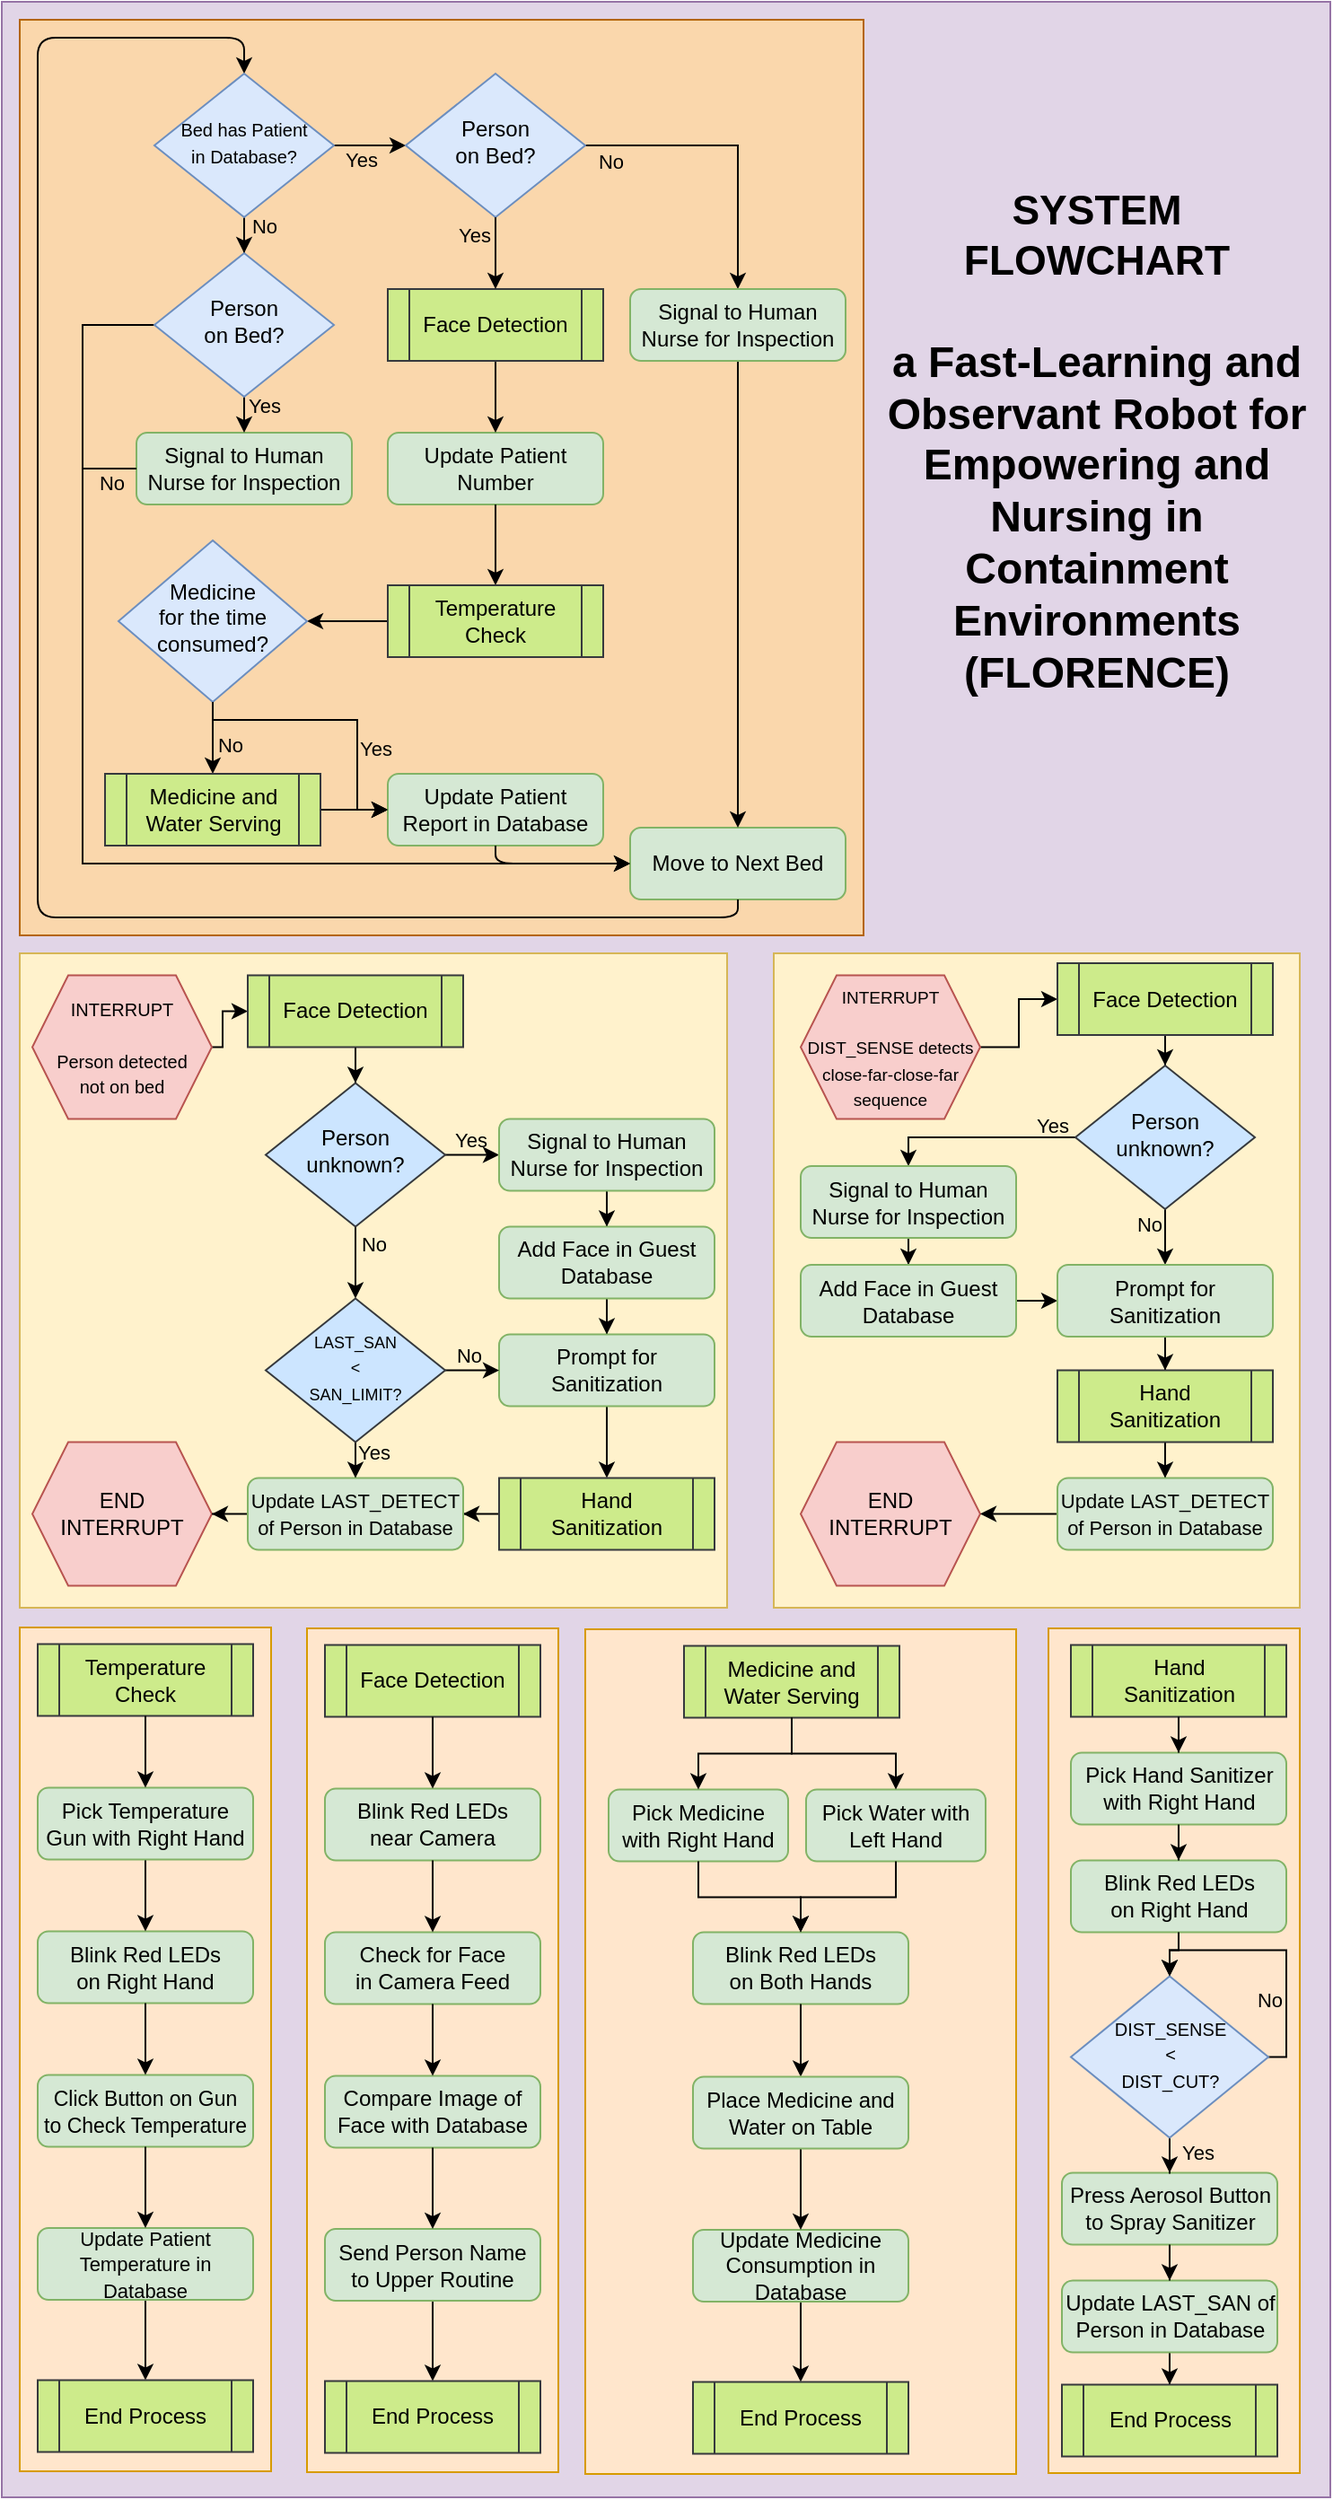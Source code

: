 <mxfile version="14.6.13" type="device"><diagram id="C5RBs43oDa-KdzZeNtuy" name="Page-1"><mxGraphModel dx="286" dy="3606" grid="1" gridSize="10" guides="1" tooltips="1" connect="1" arrows="1" fold="1" page="1" pageScale="1" pageWidth="800" pageHeight="1400" math="0" shadow="0"><root><mxCell id="WIyWlLk6GJQsqaUBKTNV-0"/><mxCell id="WIyWlLk6GJQsqaUBKTNV-1" parent="WIyWlLk6GJQsqaUBKTNV-0"/><mxCell id="MBbUP7-1jZj2tKYAUn3s-49" value="" style="rounded=0;whiteSpace=wrap;html=1;fillColor=#e1d5e7;strokeColor=#9673a6;" parent="WIyWlLk6GJQsqaUBKTNV-1" vertex="1"><mxGeometry x="830" y="-2795" width="740" height="1390" as="geometry"/></mxCell><mxCell id="3m2dFP0j81tQYqiRLFwV-2" value="&lt;b style=&quot;font-size: 24px&quot;&gt;&lt;font style=&quot;font-size: 24px&quot;&gt;&lt;span&gt;a Fast-Learning and&lt;br&gt;Observant Robot&amp;nbsp;&lt;/span&gt;&lt;span&gt;for&lt;br&gt;Empowering and&lt;br&gt;Nursing&amp;nbsp;&lt;/span&gt;&lt;span&gt;in&lt;br&gt;Containment&lt;br&gt;Environments&lt;br&gt;(FLORENCE)&lt;/span&gt;&lt;br&gt;&lt;/font&gt;&lt;/b&gt;" style="text;html=1;strokeColor=none;fillColor=none;align=center;verticalAlign=middle;whiteSpace=wrap;rounded=0;" parent="WIyWlLk6GJQsqaUBKTNV-1" vertex="1"><mxGeometry x="1320" y="-2611" width="240" height="206" as="geometry"/></mxCell><mxCell id="3m2dFP0j81tQYqiRLFwV-4" value="&lt;b style=&quot;font-size: 23px&quot;&gt;&lt;font style=&quot;font-size: 23px&quot;&gt;SYSTEM&lt;br&gt;FLOWCHART&lt;br&gt;&lt;/font&gt;&lt;/b&gt;" style="text;html=1;strokeColor=none;fillColor=none;align=center;verticalAlign=middle;whiteSpace=wrap;rounded=0;" parent="WIyWlLk6GJQsqaUBKTNV-1" vertex="1"><mxGeometry x="1355" y="-2695" width="170" height="60" as="geometry"/></mxCell><mxCell id="hVZZLAuPPbhY4oKGpmSd-0" value="" style="rounded=0;whiteSpace=wrap;html=1;fillColor=#fff2cc;strokeColor=#d6b656;" parent="WIyWlLk6GJQsqaUBKTNV-1" vertex="1"><mxGeometry x="1260" y="-2265" width="293" height="364.5" as="geometry"/></mxCell><mxCell id="hVZZLAuPPbhY4oKGpmSd-1" value="END&lt;br&gt;INTERRUPT" style="shape=hexagon;perimeter=hexagonPerimeter2;whiteSpace=wrap;html=1;fixedSize=1;fillColor=#f8cecc;strokeColor=#b85450;" parent="WIyWlLk6GJQsqaUBKTNV-1" vertex="1"><mxGeometry x="1275" y="-1992.75" width="100" height="80" as="geometry"/></mxCell><mxCell id="hVZZLAuPPbhY4oKGpmSd-2" value="" style="rounded=0;whiteSpace=wrap;html=1;fillColor=#fff2cc;strokeColor=#d6b656;" parent="WIyWlLk6GJQsqaUBKTNV-1" vertex="1"><mxGeometry x="840" y="-2265" width="394" height="364.5" as="geometry"/></mxCell><mxCell id="hVZZLAuPPbhY4oKGpmSd-3" value="" style="edgeStyle=orthogonalEdgeStyle;rounded=0;orthogonalLoop=1;jettySize=auto;html=1;" parent="WIyWlLk6GJQsqaUBKTNV-1" source="hVZZLAuPPbhY4oKGpmSd-4" target="hVZZLAuPPbhY4oKGpmSd-6" edge="1"><mxGeometry relative="1" as="geometry"><Array as="points"><mxPoint x="953" y="-2212.75"/><mxPoint x="953" y="-2232.75"/></Array></mxGeometry></mxCell><mxCell id="hVZZLAuPPbhY4oKGpmSd-4" value="&lt;font style=&quot;font-size: 10px&quot;&gt;INTERRUPT&lt;br&gt;&lt;br&gt;Person detected&lt;br&gt;not on bed&lt;/font&gt;" style="shape=hexagon;perimeter=hexagonPerimeter2;whiteSpace=wrap;html=1;fixedSize=1;fillColor=#f8cecc;strokeColor=#b85450;" parent="WIyWlLk6GJQsqaUBKTNV-1" vertex="1"><mxGeometry x="847" y="-2252.75" width="100" height="80" as="geometry"/></mxCell><mxCell id="hVZZLAuPPbhY4oKGpmSd-5" value="" style="edgeStyle=orthogonalEdgeStyle;rounded=0;orthogonalLoop=1;jettySize=auto;html=1;" parent="WIyWlLk6GJQsqaUBKTNV-1" source="hVZZLAuPPbhY4oKGpmSd-6" target="hVZZLAuPPbhY4oKGpmSd-11" edge="1"><mxGeometry relative="1" as="geometry"/></mxCell><mxCell id="hVZZLAuPPbhY4oKGpmSd-6" value="Face Detection" style="shape=process;whiteSpace=wrap;html=1;backgroundOutline=1;fillColor=#cdeb8b;strokeColor=#36393d;" parent="WIyWlLk6GJQsqaUBKTNV-1" vertex="1"><mxGeometry x="967" y="-2252.75" width="120" height="40" as="geometry"/></mxCell><mxCell id="hVZZLAuPPbhY4oKGpmSd-7" value="" style="edgeStyle=orthogonalEdgeStyle;rounded=0;orthogonalLoop=1;jettySize=auto;html=1;" parent="WIyWlLk6GJQsqaUBKTNV-1" source="hVZZLAuPPbhY4oKGpmSd-11" target="hVZZLAuPPbhY4oKGpmSd-13" edge="1"><mxGeometry relative="1" as="geometry"/></mxCell><mxCell id="hVZZLAuPPbhY4oKGpmSd-8" value="Yes" style="edgeLabel;html=1;align=center;verticalAlign=middle;resizable=0;points=[];labelBackgroundColor=none;" parent="hVZZLAuPPbhY4oKGpmSd-7" vertex="1" connectable="0"><mxGeometry x="-0.328" y="1" relative="1" as="geometry"><mxPoint x="-3.67" y="-8" as="offset"/></mxGeometry></mxCell><mxCell id="hVZZLAuPPbhY4oKGpmSd-9" value="" style="edgeStyle=orthogonalEdgeStyle;rounded=0;orthogonalLoop=1;jettySize=auto;html=1;exitX=0.5;exitY=1;exitDx=0;exitDy=0;" parent="WIyWlLk6GJQsqaUBKTNV-1" source="hVZZLAuPPbhY4oKGpmSd-11" target="hVZZLAuPPbhY4oKGpmSd-25" edge="1"><mxGeometry relative="1" as="geometry"><mxPoint x="1027" y="-2122.75" as="sourcePoint"/></mxGeometry></mxCell><mxCell id="hVZZLAuPPbhY4oKGpmSd-10" value="No" style="edgeLabel;html=1;align=center;verticalAlign=middle;resizable=0;points=[];labelBackgroundColor=none;" parent="hVZZLAuPPbhY4oKGpmSd-9" vertex="1" connectable="0"><mxGeometry x="0.737" relative="1" as="geometry"><mxPoint x="10" y="-24.68" as="offset"/></mxGeometry></mxCell><mxCell id="hVZZLAuPPbhY4oKGpmSd-11" value="Person&lt;br&gt;unknown?" style="rhombus;whiteSpace=wrap;html=1;shadow=0;fontFamily=Helvetica;fontSize=12;align=center;strokeWidth=1;spacing=6;spacingTop=-4;fillColor=#cce5ff;strokeColor=#36393d;" parent="WIyWlLk6GJQsqaUBKTNV-1" vertex="1"><mxGeometry x="977" y="-2192.75" width="100" height="80" as="geometry"/></mxCell><mxCell id="hVZZLAuPPbhY4oKGpmSd-12" value="" style="edgeStyle=orthogonalEdgeStyle;rounded=0;orthogonalLoop=1;jettySize=auto;html=1;" parent="WIyWlLk6GJQsqaUBKTNV-1" source="hVZZLAuPPbhY4oKGpmSd-13" target="hVZZLAuPPbhY4oKGpmSd-15" edge="1"><mxGeometry relative="1" as="geometry"/></mxCell><mxCell id="hVZZLAuPPbhY4oKGpmSd-13" value="Signal to Human Nurse for Inspection" style="rounded=1;whiteSpace=wrap;html=1;fontSize=12;glass=0;strokeWidth=1;shadow=0;fillColor=#d5e8d4;strokeColor=#82b366;" parent="WIyWlLk6GJQsqaUBKTNV-1" vertex="1"><mxGeometry x="1107" y="-2172.75" width="120" height="40" as="geometry"/></mxCell><mxCell id="hVZZLAuPPbhY4oKGpmSd-14" style="edgeStyle=orthogonalEdgeStyle;rounded=0;orthogonalLoop=1;jettySize=auto;html=1;entryX=0.5;entryY=0;entryDx=0;entryDy=0;" parent="WIyWlLk6GJQsqaUBKTNV-1" source="hVZZLAuPPbhY4oKGpmSd-15" target="hVZZLAuPPbhY4oKGpmSd-17" edge="1"><mxGeometry relative="1" as="geometry"/></mxCell><mxCell id="hVZZLAuPPbhY4oKGpmSd-15" value="Add Face in Guest Database" style="rounded=1;whiteSpace=wrap;html=1;fontSize=12;glass=0;strokeWidth=1;shadow=0;fillColor=#d5e8d4;strokeColor=#82b366;" parent="WIyWlLk6GJQsqaUBKTNV-1" vertex="1"><mxGeometry x="1107" y="-2112.75" width="120" height="40" as="geometry"/></mxCell><mxCell id="hVZZLAuPPbhY4oKGpmSd-16" value="" style="edgeStyle=orthogonalEdgeStyle;rounded=0;orthogonalLoop=1;jettySize=auto;html=1;entryX=0.5;entryY=0;entryDx=0;entryDy=0;" parent="WIyWlLk6GJQsqaUBKTNV-1" source="hVZZLAuPPbhY4oKGpmSd-17" target="hVZZLAuPPbhY4oKGpmSd-19" edge="1"><mxGeometry relative="1" as="geometry"><mxPoint x="1177.0" y="-1982.75" as="targetPoint"/></mxGeometry></mxCell><mxCell id="hVZZLAuPPbhY4oKGpmSd-17" value="Prompt for Sanitization" style="rounded=1;whiteSpace=wrap;html=1;fontSize=12;glass=0;strokeWidth=1;shadow=0;fillColor=#d5e8d4;strokeColor=#82b366;" parent="WIyWlLk6GJQsqaUBKTNV-1" vertex="1"><mxGeometry x="1107" y="-2052.75" width="120" height="40" as="geometry"/></mxCell><mxCell id="hVZZLAuPPbhY4oKGpmSd-18" style="edgeStyle=orthogonalEdgeStyle;rounded=0;orthogonalLoop=1;jettySize=auto;html=1;entryX=1;entryY=0.5;entryDx=0;entryDy=0;" parent="WIyWlLk6GJQsqaUBKTNV-1" source="hVZZLAuPPbhY4oKGpmSd-19" target="hVZZLAuPPbhY4oKGpmSd-27" edge="1"><mxGeometry relative="1" as="geometry"/></mxCell><mxCell id="hVZZLAuPPbhY4oKGpmSd-19" value="Hand Sanitization" style="shape=process;whiteSpace=wrap;html=1;backgroundOutline=1;fillColor=#cdeb8b;strokeColor=#36393d;" parent="WIyWlLk6GJQsqaUBKTNV-1" vertex="1"><mxGeometry x="1107" y="-1972.75" width="120" height="40" as="geometry"/></mxCell><mxCell id="hVZZLAuPPbhY4oKGpmSd-20" value="END&lt;br&gt;INTERRUPT" style="shape=hexagon;perimeter=hexagonPerimeter2;whiteSpace=wrap;html=1;fixedSize=1;fillColor=#f8cecc;strokeColor=#b85450;" parent="WIyWlLk6GJQsqaUBKTNV-1" vertex="1"><mxGeometry x="847" y="-1992.75" width="100" height="80" as="geometry"/></mxCell><mxCell id="hVZZLAuPPbhY4oKGpmSd-21" value="" style="edgeStyle=orthogonalEdgeStyle;rounded=0;orthogonalLoop=1;jettySize=auto;html=1;" parent="WIyWlLk6GJQsqaUBKTNV-1" source="hVZZLAuPPbhY4oKGpmSd-25" target="hVZZLAuPPbhY4oKGpmSd-17" edge="1"><mxGeometry relative="1" as="geometry"/></mxCell><mxCell id="hVZZLAuPPbhY4oKGpmSd-22" value="No" style="edgeLabel;html=1;align=center;verticalAlign=middle;resizable=0;points=[];labelBackgroundColor=none;" parent="hVZZLAuPPbhY4oKGpmSd-21" vertex="1" connectable="0"><mxGeometry x="-0.213" y="1" relative="1" as="geometry"><mxPoint x="-7" y="-8" as="offset"/></mxGeometry></mxCell><mxCell id="hVZZLAuPPbhY4oKGpmSd-23" value="" style="edgeStyle=orthogonalEdgeStyle;rounded=0;orthogonalLoop=1;jettySize=auto;html=1;entryX=0.5;entryY=0;entryDx=0;entryDy=0;" parent="WIyWlLk6GJQsqaUBKTNV-1" source="hVZZLAuPPbhY4oKGpmSd-25" target="hVZZLAuPPbhY4oKGpmSd-27" edge="1"><mxGeometry relative="1" as="geometry"><mxPoint x="1087" y="-1932.75" as="targetPoint"/><Array as="points"/></mxGeometry></mxCell><mxCell id="hVZZLAuPPbhY4oKGpmSd-24" value="Yes" style="edgeLabel;html=1;align=center;verticalAlign=middle;resizable=0;points=[];labelBackgroundColor=none;" parent="hVZZLAuPPbhY4oKGpmSd-23" vertex="1" connectable="0"><mxGeometry x="-0.792" relative="1" as="geometry"><mxPoint x="10" y="-0.75" as="offset"/></mxGeometry></mxCell><mxCell id="hVZZLAuPPbhY4oKGpmSd-25" value="&lt;font style=&quot;font-size: 9px&quot;&gt;LAST_SAN&lt;br&gt;&amp;lt;&lt;br&gt;SAN_LIMIT?&lt;/font&gt;" style="rhombus;whiteSpace=wrap;html=1;shadow=0;fontFamily=Helvetica;fontSize=12;align=center;strokeWidth=1;spacing=6;spacingTop=-4;fillColor=#cce5ff;strokeColor=#36393d;" parent="WIyWlLk6GJQsqaUBKTNV-1" vertex="1"><mxGeometry x="977" y="-2072.75" width="100" height="80" as="geometry"/></mxCell><mxCell id="hVZZLAuPPbhY4oKGpmSd-26" value="" style="edgeStyle=orthogonalEdgeStyle;rounded=0;orthogonalLoop=1;jettySize=auto;html=1;exitX=0;exitY=0.5;exitDx=0;exitDy=0;" parent="WIyWlLk6GJQsqaUBKTNV-1" source="hVZZLAuPPbhY4oKGpmSd-27" target="hVZZLAuPPbhY4oKGpmSd-20" edge="1"><mxGeometry relative="1" as="geometry"/></mxCell><mxCell id="hVZZLAuPPbhY4oKGpmSd-27" value="&lt;font style=&quot;font-size: 11px&quot;&gt;Update LAST_DETECT of Person in Database&lt;/font&gt;" style="rounded=1;whiteSpace=wrap;html=1;fontSize=12;glass=0;strokeWidth=1;shadow=0;fillColor=#d5e8d4;strokeColor=#82b366;" parent="WIyWlLk6GJQsqaUBKTNV-1" vertex="1"><mxGeometry x="967" y="-1972.75" width="120" height="40" as="geometry"/></mxCell><mxCell id="hVZZLAuPPbhY4oKGpmSd-28" value="" style="edgeStyle=orthogonalEdgeStyle;rounded=0;orthogonalLoop=1;jettySize=auto;html=1;exitX=1;exitY=0.5;exitDx=0;exitDy=0;" parent="WIyWlLk6GJQsqaUBKTNV-1" source="hVZZLAuPPbhY4oKGpmSd-45" target="hVZZLAuPPbhY4oKGpmSd-30" edge="1"><mxGeometry relative="1" as="geometry"><mxPoint x="1375" y="-2239.5" as="sourcePoint"/></mxGeometry></mxCell><mxCell id="hVZZLAuPPbhY4oKGpmSd-29" value="" style="edgeStyle=orthogonalEdgeStyle;rounded=0;orthogonalLoop=1;jettySize=auto;html=1;" parent="WIyWlLk6GJQsqaUBKTNV-1" source="hVZZLAuPPbhY4oKGpmSd-30" target="hVZZLAuPPbhY4oKGpmSd-35" edge="1"><mxGeometry relative="1" as="geometry"/></mxCell><mxCell id="hVZZLAuPPbhY4oKGpmSd-30" value="Face Detection" style="shape=process;whiteSpace=wrap;html=1;backgroundOutline=1;fillColor=#cdeb8b;strokeColor=#36393d;" parent="WIyWlLk6GJQsqaUBKTNV-1" vertex="1"><mxGeometry x="1418" y="-2259.5" width="120" height="40" as="geometry"/></mxCell><mxCell id="hVZZLAuPPbhY4oKGpmSd-31" value="" style="edgeStyle=orthogonalEdgeStyle;rounded=0;orthogonalLoop=1;jettySize=auto;html=1;entryX=0.5;entryY=0;entryDx=0;entryDy=0;exitX=0;exitY=0.5;exitDx=0;exitDy=0;" parent="WIyWlLk6GJQsqaUBKTNV-1" source="hVZZLAuPPbhY4oKGpmSd-35" target="hVZZLAuPPbhY4oKGpmSd-37" edge="1"><mxGeometry relative="1" as="geometry"><mxPoint x="1428" y="-2162.5" as="sourcePoint"/><mxPoint x="1335" y="-2142.5" as="targetPoint"/><Array as="points"><mxPoint x="1335" y="-2162.5"/></Array></mxGeometry></mxCell><mxCell id="hVZZLAuPPbhY4oKGpmSd-32" value="Yes" style="edgeLabel;html=1;align=center;verticalAlign=middle;resizable=0;points=[];labelBackgroundColor=none;" parent="hVZZLAuPPbhY4oKGpmSd-31" vertex="1" connectable="0"><mxGeometry x="-0.328" y="1" relative="1" as="geometry"><mxPoint x="23" y="-8" as="offset"/></mxGeometry></mxCell><mxCell id="hVZZLAuPPbhY4oKGpmSd-33" value="" style="edgeStyle=orthogonalEdgeStyle;rounded=0;orthogonalLoop=1;jettySize=auto;html=1;exitX=0.5;exitY=1;exitDx=0;exitDy=0;entryX=0.5;entryY=0;entryDx=0;entryDy=0;" parent="WIyWlLk6GJQsqaUBKTNV-1" source="hVZZLAuPPbhY4oKGpmSd-35" target="hVZZLAuPPbhY4oKGpmSd-41" edge="1"><mxGeometry relative="1" as="geometry"><mxPoint x="1455" y="-2129.5" as="sourcePoint"/><mxPoint x="1455" y="-2079.5" as="targetPoint"/></mxGeometry></mxCell><mxCell id="hVZZLAuPPbhY4oKGpmSd-34" value="No" style="edgeLabel;html=1;align=center;verticalAlign=middle;resizable=0;points=[];labelBackgroundColor=none;" parent="hVZZLAuPPbhY4oKGpmSd-33" vertex="1" connectable="0"><mxGeometry x="0.737" relative="1" as="geometry"><mxPoint x="-9" y="-18.59" as="offset"/></mxGeometry></mxCell><mxCell id="hVZZLAuPPbhY4oKGpmSd-35" value="Person&lt;br&gt;unknown?" style="rhombus;whiteSpace=wrap;html=1;shadow=0;fontFamily=Helvetica;fontSize=12;align=center;strokeWidth=1;spacing=6;spacingTop=-4;fillColor=#cce5ff;strokeColor=#36393d;" parent="WIyWlLk6GJQsqaUBKTNV-1" vertex="1"><mxGeometry x="1428" y="-2202.5" width="100" height="80" as="geometry"/></mxCell><mxCell id="hVZZLAuPPbhY4oKGpmSd-36" value="" style="edgeStyle=orthogonalEdgeStyle;rounded=0;orthogonalLoop=1;jettySize=auto;html=1;" parent="WIyWlLk6GJQsqaUBKTNV-1" source="hVZZLAuPPbhY4oKGpmSd-37" target="hVZZLAuPPbhY4oKGpmSd-39" edge="1"><mxGeometry relative="1" as="geometry"/></mxCell><mxCell id="hVZZLAuPPbhY4oKGpmSd-37" value="Signal to Human Nurse for Inspection" style="rounded=1;whiteSpace=wrap;html=1;fontSize=12;glass=0;strokeWidth=1;shadow=0;fillColor=#d5e8d4;strokeColor=#82b366;" parent="WIyWlLk6GJQsqaUBKTNV-1" vertex="1"><mxGeometry x="1275" y="-2146.5" width="120" height="40" as="geometry"/></mxCell><mxCell id="hVZZLAuPPbhY4oKGpmSd-38" style="edgeStyle=orthogonalEdgeStyle;rounded=0;orthogonalLoop=1;jettySize=auto;html=1;entryX=0;entryY=0.5;entryDx=0;entryDy=0;" parent="WIyWlLk6GJQsqaUBKTNV-1" source="hVZZLAuPPbhY4oKGpmSd-39" target="hVZZLAuPPbhY4oKGpmSd-41" edge="1"><mxGeometry relative="1" as="geometry"/></mxCell><mxCell id="hVZZLAuPPbhY4oKGpmSd-39" value="Add Face in Guest Database" style="rounded=1;whiteSpace=wrap;html=1;fontSize=12;glass=0;strokeWidth=1;shadow=0;fillColor=#d5e8d4;strokeColor=#82b366;" parent="WIyWlLk6GJQsqaUBKTNV-1" vertex="1"><mxGeometry x="1275" y="-2091.5" width="120" height="40" as="geometry"/></mxCell><mxCell id="hVZZLAuPPbhY4oKGpmSd-40" value="" style="edgeStyle=orthogonalEdgeStyle;rounded=0;orthogonalLoop=1;jettySize=auto;html=1;entryX=0.5;entryY=0;entryDx=0;entryDy=0;" parent="WIyWlLk6GJQsqaUBKTNV-1" source="hVZZLAuPPbhY4oKGpmSd-41" target="hVZZLAuPPbhY4oKGpmSd-43" edge="1"><mxGeometry relative="1" as="geometry"><mxPoint x="1605.0" y="-1989.5" as="targetPoint"/></mxGeometry></mxCell><mxCell id="hVZZLAuPPbhY4oKGpmSd-41" value="Prompt for Sanitization" style="rounded=1;whiteSpace=wrap;html=1;fontSize=12;glass=0;strokeWidth=1;shadow=0;fillColor=#d5e8d4;strokeColor=#82b366;" parent="WIyWlLk6GJQsqaUBKTNV-1" vertex="1"><mxGeometry x="1418" y="-2091.5" width="120" height="40" as="geometry"/></mxCell><mxCell id="hVZZLAuPPbhY4oKGpmSd-42" style="edgeStyle=orthogonalEdgeStyle;rounded=0;orthogonalLoop=1;jettySize=auto;html=1;entryX=0.5;entryY=0;entryDx=0;entryDy=0;" parent="WIyWlLk6GJQsqaUBKTNV-1" source="hVZZLAuPPbhY4oKGpmSd-43" target="hVZZLAuPPbhY4oKGpmSd-46" edge="1"><mxGeometry relative="1" as="geometry"/></mxCell><mxCell id="hVZZLAuPPbhY4oKGpmSd-43" value="Hand Sanitization" style="shape=process;whiteSpace=wrap;html=1;backgroundOutline=1;fillColor=#cdeb8b;strokeColor=#36393d;" parent="WIyWlLk6GJQsqaUBKTNV-1" vertex="1"><mxGeometry x="1418" y="-2032.75" width="120" height="40" as="geometry"/></mxCell><mxCell id="hVZZLAuPPbhY4oKGpmSd-44" value="" style="edgeStyle=orthogonalEdgeStyle;rounded=0;orthogonalLoop=1;jettySize=auto;html=1;entryX=1;entryY=0.5;entryDx=0;entryDy=0;" parent="WIyWlLk6GJQsqaUBKTNV-1" source="hVZZLAuPPbhY4oKGpmSd-46" target="hVZZLAuPPbhY4oKGpmSd-1" edge="1"><mxGeometry relative="1" as="geometry"><mxPoint x="1385" y="-1959.5" as="targetPoint"/></mxGeometry></mxCell><mxCell id="hVZZLAuPPbhY4oKGpmSd-45" value="&lt;font style=&quot;font-size: 9.5px&quot;&gt;INTERRUPT&lt;br&gt;&lt;br&gt;DIST_SENSE detects&lt;br&gt;close-far-close-far&lt;br&gt;sequence&lt;/font&gt;" style="shape=hexagon;perimeter=hexagonPerimeter2;whiteSpace=wrap;html=1;fixedSize=1;fillColor=#f8cecc;strokeColor=#b85450;" parent="WIyWlLk6GJQsqaUBKTNV-1" vertex="1"><mxGeometry x="1275" y="-2252.75" width="100" height="80" as="geometry"/></mxCell><mxCell id="hVZZLAuPPbhY4oKGpmSd-46" value="&lt;font style=&quot;font-size: 11px&quot;&gt;Update LAST_DETECT of Person in Database&lt;/font&gt;" style="rounded=1;whiteSpace=wrap;html=1;fontSize=12;glass=0;strokeWidth=1;shadow=0;fillColor=#d5e8d4;strokeColor=#82b366;" parent="WIyWlLk6GJQsqaUBKTNV-1" vertex="1"><mxGeometry x="1418" y="-1972.75" width="120" height="40" as="geometry"/></mxCell><mxCell id="hVZZLAuPPbhY4oKGpmSd-106" value="" style="rounded=0;whiteSpace=wrap;html=1;fillColor=#fad7ac;strokeColor=#b46504;" parent="WIyWlLk6GJQsqaUBKTNV-1" vertex="1"><mxGeometry x="840" y="-2785" width="470" height="510" as="geometry"/></mxCell><mxCell id="hVZZLAuPPbhY4oKGpmSd-107" value="" style="edgeStyle=orthogonalEdgeStyle;rounded=0;orthogonalLoop=1;jettySize=auto;html=1;exitX=0;exitY=0.5;exitDx=0;exitDy=0;entryX=1;entryY=0.5;entryDx=0;entryDy=0;" parent="WIyWlLk6GJQsqaUBKTNV-1" source="hVZZLAuPPbhY4oKGpmSd-139" target="hVZZLAuPPbhY4oKGpmSd-112" edge="1"><mxGeometry relative="1" as="geometry"><mxPoint x="1105" y="-2435" as="sourcePoint"/><mxPoint x="1105" y="-2475" as="targetPoint"/></mxGeometry></mxCell><mxCell id="hVZZLAuPPbhY4oKGpmSd-108" value="Update Patient Number" style="rounded=1;whiteSpace=wrap;html=1;fontSize=12;glass=0;strokeWidth=1;shadow=0;fillColor=#d5e8d4;strokeColor=#82b366;" parent="WIyWlLk6GJQsqaUBKTNV-1" vertex="1"><mxGeometry x="1045" y="-2555" width="120" height="40" as="geometry"/></mxCell><mxCell id="hVZZLAuPPbhY4oKGpmSd-109" value="" style="edgeStyle=orthogonalEdgeStyle;rounded=0;orthogonalLoop=1;jettySize=auto;html=1;exitX=1;exitY=0.5;exitDx=0;exitDy=0;entryX=0;entryY=0.5;entryDx=0;entryDy=0;" parent="WIyWlLk6GJQsqaUBKTNV-1" source="hVZZLAuPPbhY4oKGpmSd-141" target="hVZZLAuPPbhY4oKGpmSd-113" edge="1"><mxGeometry relative="1" as="geometry"><mxPoint x="965" y="-2385" as="targetPoint"/></mxGeometry></mxCell><mxCell id="hVZZLAuPPbhY4oKGpmSd-110" value="" style="edgeStyle=orthogonalEdgeStyle;rounded=0;orthogonalLoop=1;jettySize=auto;html=1;entryX=0.5;entryY=0;entryDx=0;entryDy=0;exitX=0.5;exitY=1;exitDx=0;exitDy=0;" parent="WIyWlLk6GJQsqaUBKTNV-1" source="hVZZLAuPPbhY4oKGpmSd-112" target="hVZZLAuPPbhY4oKGpmSd-141" edge="1"><mxGeometry relative="1" as="geometry"><mxPoint x="1205" y="-2375" as="targetPoint"/></mxGeometry></mxCell><mxCell id="hVZZLAuPPbhY4oKGpmSd-111" value="No" style="edgeLabel;html=1;align=center;verticalAlign=middle;resizable=0;points=[];labelBackgroundColor=none;" parent="hVZZLAuPPbhY4oKGpmSd-110" vertex="1" connectable="0"><mxGeometry x="-0.251" y="2" relative="1" as="geometry"><mxPoint x="7.5" y="9.14" as="offset"/></mxGeometry></mxCell><mxCell id="hVZZLAuPPbhY4oKGpmSd-112" value="&lt;font style=&quot;font-size: 12px&quot;&gt;Medicine&lt;br&gt;for the time&lt;br&gt;consumed?&lt;br&gt;&lt;/font&gt;" style="rhombus;whiteSpace=wrap;html=1;shadow=0;fontFamily=Helvetica;fontSize=12;align=center;strokeWidth=1;spacing=6;spacingTop=-4;fillColor=#dae8fc;strokeColor=#6c8ebf;" parent="WIyWlLk6GJQsqaUBKTNV-1" vertex="1"><mxGeometry x="895" y="-2495" width="105" height="90" as="geometry"/></mxCell><mxCell id="hVZZLAuPPbhY4oKGpmSd-113" value="Update Patient Report in Database" style="rounded=1;whiteSpace=wrap;html=1;fontSize=12;glass=0;strokeWidth=1;shadow=0;fillColor=#d5e8d4;strokeColor=#82b366;" parent="WIyWlLk6GJQsqaUBKTNV-1" vertex="1"><mxGeometry x="1045" y="-2365" width="120" height="40" as="geometry"/></mxCell><mxCell id="hVZZLAuPPbhY4oKGpmSd-114" value="Move to Next Bed" style="rounded=1;whiteSpace=wrap;html=1;fontSize=12;glass=0;strokeWidth=1;shadow=0;fillColor=#d5e8d4;strokeColor=#82b366;" parent="WIyWlLk6GJQsqaUBKTNV-1" vertex="1"><mxGeometry x="1180" y="-2335" width="120" height="40" as="geometry"/></mxCell><mxCell id="hVZZLAuPPbhY4oKGpmSd-115" value="" style="endArrow=classic;html=1;exitX=0.5;exitY=1;exitDx=0;exitDy=0;entryX=0;entryY=0.5;entryDx=0;entryDy=0;" parent="WIyWlLk6GJQsqaUBKTNV-1" source="hVZZLAuPPbhY4oKGpmSd-113" target="hVZZLAuPPbhY4oKGpmSd-114" edge="1"><mxGeometry width="50" height="50" relative="1" as="geometry"><mxPoint x="965" y="-2345" as="sourcePoint"/><mxPoint x="965" y="-2745" as="targetPoint"/><Array as="points"><mxPoint x="1105" y="-2315"/></Array></mxGeometry></mxCell><mxCell id="hVZZLAuPPbhY4oKGpmSd-116" value="" style="endArrow=classic;html=1;exitX=0.5;exitY=1;exitDx=0;exitDy=0;entryX=0.5;entryY=0;entryDx=0;entryDy=0;" parent="WIyWlLk6GJQsqaUBKTNV-1" source="hVZZLAuPPbhY4oKGpmSd-114" target="hVZZLAuPPbhY4oKGpmSd-121" edge="1"><mxGeometry width="50" height="50" relative="1" as="geometry"><mxPoint x="965" y="-2230" as="sourcePoint"/><mxPoint x="965" y="-2755" as="targetPoint"/><Array as="points"><mxPoint x="1240" y="-2285"/><mxPoint x="850" y="-2285"/><mxPoint x="850" y="-2775"/><mxPoint x="965" y="-2775"/></Array></mxGeometry></mxCell><mxCell id="hVZZLAuPPbhY4oKGpmSd-117" value="" style="edgeStyle=orthogonalEdgeStyle;rounded=0;orthogonalLoop=1;jettySize=auto;html=1;" parent="WIyWlLk6GJQsqaUBKTNV-1" source="hVZZLAuPPbhY4oKGpmSd-121" target="hVZZLAuPPbhY4oKGpmSd-126" edge="1"><mxGeometry relative="1" as="geometry"/></mxCell><mxCell id="hVZZLAuPPbhY4oKGpmSd-118" value="Yes" style="edgeLabel;html=1;align=center;verticalAlign=middle;resizable=0;points=[];labelBackgroundColor=none;" parent="hVZZLAuPPbhY4oKGpmSd-117" vertex="1" connectable="0"><mxGeometry x="-0.383" y="-1" relative="1" as="geometry"><mxPoint x="2.69" y="7" as="offset"/></mxGeometry></mxCell><mxCell id="hVZZLAuPPbhY4oKGpmSd-119" value="" style="edgeStyle=orthogonalEdgeStyle;rounded=0;orthogonalLoop=1;jettySize=auto;html=1;" parent="WIyWlLk6GJQsqaUBKTNV-1" source="hVZZLAuPPbhY4oKGpmSd-121" target="hVZZLAuPPbhY4oKGpmSd-131" edge="1"><mxGeometry relative="1" as="geometry"/></mxCell><mxCell id="hVZZLAuPPbhY4oKGpmSd-120" value="No" style="edgeLabel;html=1;align=center;verticalAlign=middle;resizable=0;points=[];labelBackgroundColor=none;" parent="hVZZLAuPPbhY4oKGpmSd-119" vertex="1" connectable="0"><mxGeometry x="-0.465" relative="1" as="geometry"><mxPoint x="11" y="-11.19" as="offset"/></mxGeometry></mxCell><mxCell id="hVZZLAuPPbhY4oKGpmSd-121" value="&lt;font style=&quot;font-size: 10px&quot;&gt;Bed has Patient&lt;br&gt;in Database?&lt;br&gt;&lt;/font&gt;" style="rhombus;whiteSpace=wrap;html=1;shadow=0;fontFamily=Helvetica;fontSize=12;align=center;strokeWidth=1;spacing=6;spacingTop=-4;fillColor=#dae8fc;strokeColor=#6c8ebf;" parent="WIyWlLk6GJQsqaUBKTNV-1" vertex="1"><mxGeometry x="915" y="-2755" width="100" height="80" as="geometry"/></mxCell><mxCell id="hVZZLAuPPbhY4oKGpmSd-122" value="Signal to Human Nurse for Inspection" style="rounded=1;whiteSpace=wrap;html=1;fontSize=12;glass=0;strokeWidth=1;shadow=0;fillColor=#d5e8d4;strokeColor=#82b366;" parent="WIyWlLk6GJQsqaUBKTNV-1" vertex="1"><mxGeometry x="905" y="-2555" width="120" height="40" as="geometry"/></mxCell><mxCell id="hVZZLAuPPbhY4oKGpmSd-123" value="" style="edgeStyle=orthogonalEdgeStyle;rounded=0;orthogonalLoop=1;jettySize=auto;html=1;entryX=0.5;entryY=0;entryDx=0;entryDy=0;" parent="WIyWlLk6GJQsqaUBKTNV-1" source="hVZZLAuPPbhY4oKGpmSd-135" target="hVZZLAuPPbhY4oKGpmSd-108" edge="1"><mxGeometry relative="1" as="geometry"><mxPoint x="1105" y="-2545" as="targetPoint"/></mxGeometry></mxCell><mxCell id="hVZZLAuPPbhY4oKGpmSd-124" value="" style="edgeStyle=orthogonalEdgeStyle;rounded=0;orthogonalLoop=1;jettySize=auto;html=1;exitX=1;exitY=0.5;exitDx=0;exitDy=0;" parent="WIyWlLk6GJQsqaUBKTNV-1" source="hVZZLAuPPbhY4oKGpmSd-126" target="hVZZLAuPPbhY4oKGpmSd-133" edge="1"><mxGeometry relative="1" as="geometry"><mxPoint x="1175" y="-2685" as="sourcePoint"/></mxGeometry></mxCell><mxCell id="hVZZLAuPPbhY4oKGpmSd-125" value="No" style="edgeLabel;html=1;align=center;verticalAlign=middle;resizable=0;points=[];labelBackgroundColor=none;" parent="hVZZLAuPPbhY4oKGpmSd-124" vertex="1" connectable="0"><mxGeometry x="-0.705" y="-1" relative="1" as="geometry"><mxPoint x="-11" y="8" as="offset"/></mxGeometry></mxCell><mxCell id="hVZZLAuPPbhY4oKGpmSd-126" value="Person&lt;br&gt;on Bed?" style="rhombus;whiteSpace=wrap;html=1;shadow=0;fontFamily=Helvetica;fontSize=12;align=center;strokeWidth=1;spacing=6;spacingTop=-4;fillColor=#dae8fc;strokeColor=#6c8ebf;" parent="WIyWlLk6GJQsqaUBKTNV-1" vertex="1"><mxGeometry x="1055" y="-2755" width="100" height="80" as="geometry"/></mxCell><mxCell id="hVZZLAuPPbhY4oKGpmSd-127" value="" style="edgeStyle=orthogonalEdgeStyle;rounded=0;orthogonalLoop=1;jettySize=auto;html=1;exitX=0.5;exitY=1;exitDx=0;exitDy=0;entryX=0.5;entryY=0;entryDx=0;entryDy=0;" parent="WIyWlLk6GJQsqaUBKTNV-1" source="hVZZLAuPPbhY4oKGpmSd-131" target="hVZZLAuPPbhY4oKGpmSd-122" edge="1"><mxGeometry relative="1" as="geometry"><mxPoint x="962" y="-2574" as="sourcePoint"/><mxPoint x="985" y="-2555" as="targetPoint"/><Array as="points"><mxPoint x="965" y="-2555"/><mxPoint x="965" y="-2555"/></Array></mxGeometry></mxCell><mxCell id="hVZZLAuPPbhY4oKGpmSd-128" value="Yes" style="edgeLabel;html=1;align=center;verticalAlign=middle;resizable=0;points=[];labelBackgroundColor=none;" parent="hVZZLAuPPbhY4oKGpmSd-127" vertex="1" connectable="0"><mxGeometry x="0.719" y="2" relative="1" as="geometry"><mxPoint x="9.0" y="-12.21" as="offset"/></mxGeometry></mxCell><mxCell id="hVZZLAuPPbhY4oKGpmSd-129" value="" style="edgeStyle=orthogonalEdgeStyle;rounded=0;orthogonalLoop=1;jettySize=auto;html=1;exitX=0;exitY=0.5;exitDx=0;exitDy=0;entryX=0;entryY=0.5;entryDx=0;entryDy=0;" parent="WIyWlLk6GJQsqaUBKTNV-1" source="hVZZLAuPPbhY4oKGpmSd-131" target="hVZZLAuPPbhY4oKGpmSd-114" edge="1"><mxGeometry relative="1" as="geometry"><mxPoint x="1180" y="-2295" as="targetPoint"/><Array as="points"><mxPoint x="875" y="-2615"/><mxPoint x="875" y="-2315"/></Array></mxGeometry></mxCell><mxCell id="hVZZLAuPPbhY4oKGpmSd-130" value="No" style="edgeLabel;html=1;align=center;verticalAlign=middle;resizable=0;points=[];labelBackgroundColor=none;" parent="hVZZLAuPPbhY4oKGpmSd-129" vertex="1" connectable="0"><mxGeometry x="0.068" y="-2" relative="1" as="geometry"><mxPoint x="11" y="-213.9" as="offset"/></mxGeometry></mxCell><mxCell id="hVZZLAuPPbhY4oKGpmSd-131" value="&lt;font style=&quot;font-size: 12px&quot;&gt;Person&lt;br&gt;on Bed?&lt;/font&gt;" style="rhombus;whiteSpace=wrap;html=1;shadow=0;fontFamily=Helvetica;fontSize=12;align=center;strokeWidth=1;spacing=6;spacingTop=-4;fillColor=#dae8fc;strokeColor=#6c8ebf;" parent="WIyWlLk6GJQsqaUBKTNV-1" vertex="1"><mxGeometry x="915" y="-2655" width="100" height="80" as="geometry"/></mxCell><mxCell id="hVZZLAuPPbhY4oKGpmSd-132" value="" style="edgeStyle=orthogonalEdgeStyle;rounded=0;orthogonalLoop=1;jettySize=auto;html=1;exitX=0.5;exitY=1;exitDx=0;exitDy=0;entryX=0.5;entryY=0;entryDx=0;entryDy=0;" parent="WIyWlLk6GJQsqaUBKTNV-1" source="hVZZLAuPPbhY4oKGpmSd-133" target="hVZZLAuPPbhY4oKGpmSd-114" edge="1"><mxGeometry relative="1" as="geometry"><mxPoint x="1240" y="-2355" as="targetPoint"/></mxGeometry></mxCell><mxCell id="hVZZLAuPPbhY4oKGpmSd-133" value="Signal to Human Nurse for Inspection" style="rounded=1;whiteSpace=wrap;html=1;fontSize=12;glass=0;strokeWidth=1;shadow=0;fillColor=#d5e8d4;strokeColor=#82b366;" parent="WIyWlLk6GJQsqaUBKTNV-1" vertex="1"><mxGeometry x="1180" y="-2635" width="120" height="40" as="geometry"/></mxCell><mxCell id="hVZZLAuPPbhY4oKGpmSd-134" value="" style="endArrow=none;html=1;exitX=0;exitY=0.5;exitDx=0;exitDy=0;" parent="WIyWlLk6GJQsqaUBKTNV-1" source="hVZZLAuPPbhY4oKGpmSd-122" edge="1"><mxGeometry width="50" height="50" relative="1" as="geometry"><mxPoint x="1185" y="-2515" as="sourcePoint"/><mxPoint x="875" y="-2535" as="targetPoint"/></mxGeometry></mxCell><mxCell id="hVZZLAuPPbhY4oKGpmSd-135" value="Face Detection" style="shape=process;whiteSpace=wrap;html=1;backgroundOutline=1;fillColor=#cdeb8b;strokeColor=#36393d;" parent="WIyWlLk6GJQsqaUBKTNV-1" vertex="1"><mxGeometry x="1045" y="-2635" width="120" height="40" as="geometry"/></mxCell><mxCell id="hVZZLAuPPbhY4oKGpmSd-136" value="" style="edgeStyle=orthogonalEdgeStyle;rounded=0;orthogonalLoop=1;jettySize=auto;html=1;" parent="WIyWlLk6GJQsqaUBKTNV-1" source="hVZZLAuPPbhY4oKGpmSd-126" target="hVZZLAuPPbhY4oKGpmSd-135" edge="1"><mxGeometry relative="1" as="geometry"><mxPoint x="1105" y="-2675" as="sourcePoint"/><mxPoint x="1105" y="-2545" as="targetPoint"/></mxGeometry></mxCell><mxCell id="hVZZLAuPPbhY4oKGpmSd-137" value="Yes" style="edgeLabel;html=1;align=center;verticalAlign=middle;resizable=0;points=[];labelBackgroundColor=none;" parent="hVZZLAuPPbhY4oKGpmSd-136" vertex="1" connectable="0"><mxGeometry x="0.322" relative="1" as="geometry"><mxPoint x="-12" y="-16.29" as="offset"/></mxGeometry></mxCell><mxCell id="hVZZLAuPPbhY4oKGpmSd-138" value="" style="edgeStyle=orthogonalEdgeStyle;rounded=0;orthogonalLoop=1;jettySize=auto;html=1;exitX=0.5;exitY=1;exitDx=0;exitDy=0;entryX=0.5;entryY=0;entryDx=0;entryDy=0;" parent="WIyWlLk6GJQsqaUBKTNV-1" source="hVZZLAuPPbhY4oKGpmSd-108" target="hVZZLAuPPbhY4oKGpmSd-139" edge="1"><mxGeometry relative="1" as="geometry"><mxPoint x="1105" y="-2515" as="sourcePoint"/><mxPoint x="1105" y="-2475" as="targetPoint"/></mxGeometry></mxCell><mxCell id="hVZZLAuPPbhY4oKGpmSd-139" value="Temperature&lt;br&gt;Check" style="shape=process;whiteSpace=wrap;html=1;backgroundOutline=1;fillColor=#cdeb8b;strokeColor=#36393d;" parent="WIyWlLk6GJQsqaUBKTNV-1" vertex="1"><mxGeometry x="1045" y="-2470" width="120" height="40" as="geometry"/></mxCell><mxCell id="hVZZLAuPPbhY4oKGpmSd-140" value="" style="edgeStyle=orthogonalEdgeStyle;rounded=0;orthogonalLoop=1;jettySize=auto;html=1;entryX=0;entryY=0.5;entryDx=0;entryDy=0;exitX=1;exitY=0.5;exitDx=0;exitDy=0;" parent="WIyWlLk6GJQsqaUBKTNV-1" source="hVZZLAuPPbhY4oKGpmSd-141" target="hVZZLAuPPbhY4oKGpmSd-113" edge="1"><mxGeometry relative="1" as="geometry"><mxPoint x="1265" y="-2285" as="targetPoint"/></mxGeometry></mxCell><mxCell id="hVZZLAuPPbhY4oKGpmSd-141" value="Medicine and Water Serving" style="shape=process;whiteSpace=wrap;html=1;backgroundOutline=1;fillColor=#cdeb8b;strokeColor=#36393d;" parent="WIyWlLk6GJQsqaUBKTNV-1" vertex="1"><mxGeometry x="887.5" y="-2365" width="120" height="40" as="geometry"/></mxCell><mxCell id="hVZZLAuPPbhY4oKGpmSd-142" value="" style="edgeStyle=orthogonalEdgeStyle;rounded=0;orthogonalLoop=1;jettySize=auto;html=1;exitX=0.5;exitY=1;exitDx=0;exitDy=0;entryX=0;entryY=0.5;entryDx=0;entryDy=0;" parent="WIyWlLk6GJQsqaUBKTNV-1" source="hVZZLAuPPbhY4oKGpmSd-112" target="hVZZLAuPPbhY4oKGpmSd-113" edge="1"><mxGeometry relative="1" as="geometry"><mxPoint x="955" y="-2295" as="targetPoint"/><mxPoint x="1000" y="-2420" as="sourcePoint"/><Array as="points"><mxPoint x="948" y="-2395"/><mxPoint x="1028" y="-2395"/><mxPoint x="1028" y="-2345"/></Array></mxGeometry></mxCell><mxCell id="hVZZLAuPPbhY4oKGpmSd-143" value="Yes" style="edgeLabel;html=1;align=center;verticalAlign=middle;resizable=0;points=[];labelBackgroundColor=none;" parent="hVZZLAuPPbhY4oKGpmSd-142" vertex="1" connectable="0"><mxGeometry x="-0.769" y="1" relative="1" as="geometry"><mxPoint x="82.06" y="17.0" as="offset"/></mxGeometry></mxCell><mxCell id="CcxKucrbWWMNMclrEcZ_-58" value="" style="rounded=0;whiteSpace=wrap;html=1;fillColor=#ffe6cc;strokeColor=#d79b00;" parent="WIyWlLk6GJQsqaUBKTNV-1" vertex="1"><mxGeometry x="1000" y="-1889" width="140" height="470" as="geometry"/></mxCell><mxCell id="CcxKucrbWWMNMclrEcZ_-59" value="" style="rounded=0;whiteSpace=wrap;html=1;fillColor=#ffe6cc;strokeColor=#d79b00;" parent="WIyWlLk6GJQsqaUBKTNV-1" vertex="1"><mxGeometry x="1155" y="-1888.5" width="240" height="470.5" as="geometry"/></mxCell><mxCell id="CcxKucrbWWMNMclrEcZ_-60" value="" style="rounded=0;whiteSpace=wrap;html=1;fillColor=#ffe6cc;strokeColor=#d79b00;" parent="WIyWlLk6GJQsqaUBKTNV-1" vertex="1"><mxGeometry x="1413" y="-1889" width="140" height="470.5" as="geometry"/></mxCell><mxCell id="CcxKucrbWWMNMclrEcZ_-61" value="" style="rounded=0;whiteSpace=wrap;html=1;fillColor=#ffe6cc;strokeColor=#d79b00;" parent="WIyWlLk6GJQsqaUBKTNV-1" vertex="1"><mxGeometry x="840" y="-1889.5" width="140" height="470" as="geometry"/></mxCell><mxCell id="CcxKucrbWWMNMclrEcZ_-62" value="" style="edgeStyle=orthogonalEdgeStyle;rounded=0;orthogonalLoop=1;jettySize=auto;html=1;" parent="WIyWlLk6GJQsqaUBKTNV-1" source="CcxKucrbWWMNMclrEcZ_-80" target="CcxKucrbWWMNMclrEcZ_-64" edge="1"><mxGeometry relative="1" as="geometry"/></mxCell><mxCell id="CcxKucrbWWMNMclrEcZ_-63" value="Face Detection" style="shape=process;whiteSpace=wrap;html=1;backgroundOutline=1;fillColor=#cdeb8b;strokeColor=#36393d;" parent="WIyWlLk6GJQsqaUBKTNV-1" vertex="1"><mxGeometry x="1010" y="-1879.75" width="120" height="40" as="geometry"/></mxCell><mxCell id="CcxKucrbWWMNMclrEcZ_-64" value="End Process" style="shape=process;whiteSpace=wrap;html=1;backgroundOutline=1;fillColor=#cdeb8b;strokeColor=#36393d;" parent="WIyWlLk6GJQsqaUBKTNV-1" vertex="1"><mxGeometry x="1010" y="-1469.75" width="120" height="40" as="geometry"/></mxCell><mxCell id="CcxKucrbWWMNMclrEcZ_-65" value="" style="edgeStyle=orthogonalEdgeStyle;rounded=0;orthogonalLoop=1;jettySize=auto;html=1;" parent="WIyWlLk6GJQsqaUBKTNV-1" source="CcxKucrbWWMNMclrEcZ_-88" target="CcxKucrbWWMNMclrEcZ_-67" edge="1"><mxGeometry relative="1" as="geometry"/></mxCell><mxCell id="CcxKucrbWWMNMclrEcZ_-66" value="Temperature&lt;br&gt;Check" style="shape=process;whiteSpace=wrap;html=1;backgroundOutline=1;fillColor=#cdeb8b;strokeColor=#36393d;" parent="WIyWlLk6GJQsqaUBKTNV-1" vertex="1"><mxGeometry x="850" y="-1880.25" width="120" height="40" as="geometry"/></mxCell><mxCell id="CcxKucrbWWMNMclrEcZ_-67" value="End Process" style="shape=process;whiteSpace=wrap;html=1;backgroundOutline=1;fillColor=#cdeb8b;strokeColor=#36393d;" parent="WIyWlLk6GJQsqaUBKTNV-1" vertex="1"><mxGeometry x="850" y="-1470.25" width="120" height="40" as="geometry"/></mxCell><mxCell id="CcxKucrbWWMNMclrEcZ_-68" value="" style="edgeStyle=orthogonalEdgeStyle;rounded=0;orthogonalLoop=1;jettySize=auto;html=1;" parent="WIyWlLk6GJQsqaUBKTNV-1" source="CcxKucrbWWMNMclrEcZ_-104" target="CcxKucrbWWMNMclrEcZ_-70" edge="1"><mxGeometry relative="1" as="geometry"/></mxCell><mxCell id="CcxKucrbWWMNMclrEcZ_-69" value="Medicine and Water Serving" style="shape=process;whiteSpace=wrap;html=1;backgroundOutline=1;fillColor=#cdeb8b;strokeColor=#36393d;" parent="WIyWlLk6GJQsqaUBKTNV-1" vertex="1"><mxGeometry x="1210" y="-1879.25" width="120" height="40" as="geometry"/></mxCell><mxCell id="CcxKucrbWWMNMclrEcZ_-70" value="End Process" style="shape=process;whiteSpace=wrap;html=1;backgroundOutline=1;fillColor=#cdeb8b;strokeColor=#36393d;" parent="WIyWlLk6GJQsqaUBKTNV-1" vertex="1"><mxGeometry x="1215" y="-1469.25" width="120" height="40" as="geometry"/></mxCell><mxCell id="CcxKucrbWWMNMclrEcZ_-71" value="" style="edgeStyle=orthogonalEdgeStyle;rounded=0;orthogonalLoop=1;jettySize=auto;html=1;" parent="WIyWlLk6GJQsqaUBKTNV-1" source="CcxKucrbWWMNMclrEcZ_-101" target="CcxKucrbWWMNMclrEcZ_-73" edge="1"><mxGeometry relative="1" as="geometry"/></mxCell><mxCell id="CcxKucrbWWMNMclrEcZ_-72" value="Hand Sanitization" style="shape=process;whiteSpace=wrap;html=1;backgroundOutline=1;fillColor=#cdeb8b;strokeColor=#36393d;" parent="WIyWlLk6GJQsqaUBKTNV-1" vertex="1"><mxGeometry x="1425.5" y="-1879.75" width="120" height="40" as="geometry"/></mxCell><mxCell id="CcxKucrbWWMNMclrEcZ_-73" value="End Process" style="shape=process;whiteSpace=wrap;html=1;backgroundOutline=1;fillColor=#cdeb8b;strokeColor=#36393d;" parent="WIyWlLk6GJQsqaUBKTNV-1" vertex="1"><mxGeometry x="1420.5" y="-1467.75" width="120" height="40" as="geometry"/></mxCell><mxCell id="CcxKucrbWWMNMclrEcZ_-74" value="Blink Red LEDs&lt;br&gt;near Camera" style="rounded=1;whiteSpace=wrap;html=1;fontSize=12;glass=0;strokeWidth=1;shadow=0;fillColor=#d5e8d4;strokeColor=#82b366;" parent="WIyWlLk6GJQsqaUBKTNV-1" vertex="1"><mxGeometry x="1010" y="-1799.75" width="120" height="40" as="geometry"/></mxCell><mxCell id="CcxKucrbWWMNMclrEcZ_-75" value="" style="edgeStyle=orthogonalEdgeStyle;rounded=0;orthogonalLoop=1;jettySize=auto;html=1;" parent="WIyWlLk6GJQsqaUBKTNV-1" source="CcxKucrbWWMNMclrEcZ_-63" target="CcxKucrbWWMNMclrEcZ_-74" edge="1"><mxGeometry relative="1" as="geometry"><mxPoint x="1070" y="-1844" as="sourcePoint"/><mxPoint x="1070" y="-1624" as="targetPoint"/></mxGeometry></mxCell><mxCell id="CcxKucrbWWMNMclrEcZ_-76" value="Check for Face&lt;br&gt;in&amp;nbsp;Camera Feed" style="rounded=1;whiteSpace=wrap;html=1;fontSize=12;glass=0;strokeWidth=1;shadow=0;fillColor=#d5e8d4;strokeColor=#82b366;" parent="WIyWlLk6GJQsqaUBKTNV-1" vertex="1"><mxGeometry x="1010" y="-1719.75" width="120" height="40" as="geometry"/></mxCell><mxCell id="CcxKucrbWWMNMclrEcZ_-77" value="" style="edgeStyle=orthogonalEdgeStyle;rounded=0;orthogonalLoop=1;jettySize=auto;html=1;" parent="WIyWlLk6GJQsqaUBKTNV-1" source="CcxKucrbWWMNMclrEcZ_-74" target="CcxKucrbWWMNMclrEcZ_-76" edge="1"><mxGeometry relative="1" as="geometry"><mxPoint x="1070" y="-1774" as="sourcePoint"/><mxPoint x="1070" y="-1624" as="targetPoint"/></mxGeometry></mxCell><mxCell id="CcxKucrbWWMNMclrEcZ_-78" value="Compare Image of Face with Database" style="rounded=1;whiteSpace=wrap;html=1;fontSize=12;glass=0;strokeWidth=1;shadow=0;fillColor=#d5e8d4;strokeColor=#82b366;" parent="WIyWlLk6GJQsqaUBKTNV-1" vertex="1"><mxGeometry x="1010" y="-1639.75" width="120" height="40" as="geometry"/></mxCell><mxCell id="CcxKucrbWWMNMclrEcZ_-79" value="" style="edgeStyle=orthogonalEdgeStyle;rounded=0;orthogonalLoop=1;jettySize=auto;html=1;" parent="WIyWlLk6GJQsqaUBKTNV-1" source="CcxKucrbWWMNMclrEcZ_-76" target="CcxKucrbWWMNMclrEcZ_-78" edge="1"><mxGeometry relative="1" as="geometry"><mxPoint x="1070" y="-1704" as="sourcePoint"/><mxPoint x="1070" y="-1624" as="targetPoint"/></mxGeometry></mxCell><mxCell id="CcxKucrbWWMNMclrEcZ_-80" value="Send Person Name to Upper Routine" style="rounded=1;whiteSpace=wrap;html=1;fontSize=12;glass=0;strokeWidth=1;shadow=0;fillColor=#d5e8d4;strokeColor=#82b366;" parent="WIyWlLk6GJQsqaUBKTNV-1" vertex="1"><mxGeometry x="1010" y="-1554.5" width="120" height="40" as="geometry"/></mxCell><mxCell id="CcxKucrbWWMNMclrEcZ_-81" value="" style="edgeStyle=orthogonalEdgeStyle;rounded=0;orthogonalLoop=1;jettySize=auto;html=1;" parent="WIyWlLk6GJQsqaUBKTNV-1" source="CcxKucrbWWMNMclrEcZ_-78" target="CcxKucrbWWMNMclrEcZ_-80" edge="1"><mxGeometry relative="1" as="geometry"><mxPoint x="1070" y="-1644" as="sourcePoint"/><mxPoint x="1070" y="-1564" as="targetPoint"/></mxGeometry></mxCell><mxCell id="CcxKucrbWWMNMclrEcZ_-82" value="Blink Red LEDs&lt;br&gt;on Right Hand" style="rounded=1;whiteSpace=wrap;html=1;fontSize=12;glass=0;strokeWidth=1;shadow=0;fillColor=#d5e8d4;strokeColor=#82b366;" parent="WIyWlLk6GJQsqaUBKTNV-1" vertex="1"><mxGeometry x="850" y="-1720.25" width="120" height="40" as="geometry"/></mxCell><mxCell id="CcxKucrbWWMNMclrEcZ_-83" value="" style="edgeStyle=orthogonalEdgeStyle;rounded=0;orthogonalLoop=1;jettySize=auto;html=1;" parent="WIyWlLk6GJQsqaUBKTNV-1" source="CcxKucrbWWMNMclrEcZ_-84" target="CcxKucrbWWMNMclrEcZ_-82" edge="1"><mxGeometry relative="1" as="geometry"><mxPoint x="910" y="-1844.5" as="sourcePoint"/><mxPoint x="910" y="-1584.5" as="targetPoint"/></mxGeometry></mxCell><mxCell id="CcxKucrbWWMNMclrEcZ_-84" value="Pick Temperature Gun with Right Hand" style="rounded=1;whiteSpace=wrap;html=1;fontSize=12;glass=0;strokeWidth=1;shadow=0;fillColor=#d5e8d4;strokeColor=#82b366;" parent="WIyWlLk6GJQsqaUBKTNV-1" vertex="1"><mxGeometry x="850" y="-1800.25" width="120" height="40" as="geometry"/></mxCell><mxCell id="CcxKucrbWWMNMclrEcZ_-85" value="" style="edgeStyle=orthogonalEdgeStyle;rounded=0;orthogonalLoop=1;jettySize=auto;html=1;" parent="WIyWlLk6GJQsqaUBKTNV-1" source="CcxKucrbWWMNMclrEcZ_-66" target="CcxKucrbWWMNMclrEcZ_-84" edge="1"><mxGeometry relative="1" as="geometry"><mxPoint x="910" y="-1844.5" as="sourcePoint"/><mxPoint x="910" y="-1764.5" as="targetPoint"/></mxGeometry></mxCell><mxCell id="CcxKucrbWWMNMclrEcZ_-86" value="&lt;font style=&quot;font-size: 11.5px&quot;&gt;Click Button on Gun&lt;br&gt;to Check Temperature&lt;/font&gt;" style="rounded=1;whiteSpace=wrap;html=1;fontSize=12;glass=0;strokeWidth=1;shadow=0;fillColor=#d5e8d4;strokeColor=#82b366;" parent="WIyWlLk6GJQsqaUBKTNV-1" vertex="1"><mxGeometry x="850" y="-1640.25" width="120" height="40" as="geometry"/></mxCell><mxCell id="CcxKucrbWWMNMclrEcZ_-87" value="" style="edgeStyle=orthogonalEdgeStyle;rounded=0;orthogonalLoop=1;jettySize=auto;html=1;" parent="WIyWlLk6GJQsqaUBKTNV-1" source="CcxKucrbWWMNMclrEcZ_-82" target="CcxKucrbWWMNMclrEcZ_-86" edge="1"><mxGeometry relative="1" as="geometry"><mxPoint x="910" y="-1724.5" as="sourcePoint"/><mxPoint x="910" y="-1584.5" as="targetPoint"/></mxGeometry></mxCell><mxCell id="CcxKucrbWWMNMclrEcZ_-88" value="&lt;font style=&quot;font-size: 11px&quot;&gt;Update Patient Temperature in Database&lt;/font&gt;" style="rounded=1;whiteSpace=wrap;html=1;fontSize=12;glass=0;strokeWidth=1;shadow=0;fillColor=#d5e8d4;strokeColor=#82b366;" parent="WIyWlLk6GJQsqaUBKTNV-1" vertex="1"><mxGeometry x="850" y="-1555" width="120" height="40" as="geometry"/></mxCell><mxCell id="CcxKucrbWWMNMclrEcZ_-89" value="" style="edgeStyle=orthogonalEdgeStyle;rounded=0;orthogonalLoop=1;jettySize=auto;html=1;" parent="WIyWlLk6GJQsqaUBKTNV-1" source="CcxKucrbWWMNMclrEcZ_-86" target="CcxKucrbWWMNMclrEcZ_-88" edge="1"><mxGeometry relative="1" as="geometry"><mxPoint x="910" y="-1664.5" as="sourcePoint"/><mxPoint x="910" y="-1584.5" as="targetPoint"/></mxGeometry></mxCell><mxCell id="CcxKucrbWWMNMclrEcZ_-90" value="Pick Hand Sanitizer with Right Hand" style="rounded=1;whiteSpace=wrap;html=1;fontSize=12;glass=0;strokeWidth=1;shadow=0;fillColor=#d5e8d4;strokeColor=#82b366;" parent="WIyWlLk6GJQsqaUBKTNV-1" vertex="1"><mxGeometry x="1425.5" y="-1819.75" width="120" height="40" as="geometry"/></mxCell><mxCell id="CcxKucrbWWMNMclrEcZ_-91" value="" style="edgeStyle=orthogonalEdgeStyle;rounded=0;orthogonalLoop=1;jettySize=auto;html=1;" parent="WIyWlLk6GJQsqaUBKTNV-1" source="CcxKucrbWWMNMclrEcZ_-72" target="CcxKucrbWWMNMclrEcZ_-90" edge="1"><mxGeometry relative="1" as="geometry"><mxPoint x="1485.5" y="-1839.75" as="sourcePoint"/><mxPoint x="1485.5" y="-1715.75" as="targetPoint"/></mxGeometry></mxCell><mxCell id="CcxKucrbWWMNMclrEcZ_-92" value="Blink Red LEDs&lt;br&gt;on Right Hand" style="rounded=1;whiteSpace=wrap;html=1;fontSize=12;glass=0;strokeWidth=1;shadow=0;fillColor=#d5e8d4;strokeColor=#82b366;" parent="WIyWlLk6GJQsqaUBKTNV-1" vertex="1"><mxGeometry x="1425.5" y="-1759.75" width="120" height="40" as="geometry"/></mxCell><mxCell id="CcxKucrbWWMNMclrEcZ_-93" value="" style="edgeStyle=orthogonalEdgeStyle;rounded=0;orthogonalLoop=1;jettySize=auto;html=1;" parent="WIyWlLk6GJQsqaUBKTNV-1" source="CcxKucrbWWMNMclrEcZ_-90" target="CcxKucrbWWMNMclrEcZ_-92" edge="1"><mxGeometry relative="1" as="geometry"><mxPoint x="1485.5" y="-1779.75" as="sourcePoint"/><mxPoint x="1485.5" y="-1669.75" as="targetPoint"/></mxGeometry></mxCell><mxCell id="CcxKucrbWWMNMclrEcZ_-94" value="Press Aerosol Button to Spray Sanitizer" style="rounded=1;whiteSpace=wrap;html=1;fontSize=12;glass=0;strokeWidth=1;shadow=0;fillColor=#d5e8d4;strokeColor=#82b366;" parent="WIyWlLk6GJQsqaUBKTNV-1" vertex="1"><mxGeometry x="1420.5" y="-1585.75" width="120" height="40" as="geometry"/></mxCell><mxCell id="CcxKucrbWWMNMclrEcZ_-95" value="" style="edgeStyle=orthogonalEdgeStyle;rounded=0;orthogonalLoop=1;jettySize=auto;html=1;entryX=0.5;entryY=0;entryDx=0;entryDy=0;" parent="WIyWlLk6GJQsqaUBKTNV-1" source="CcxKucrbWWMNMclrEcZ_-99" target="CcxKucrbWWMNMclrEcZ_-94" edge="1"><mxGeometry relative="1" as="geometry"><mxPoint x="1485.5" y="-1719.75" as="sourcePoint"/><mxPoint x="1485.5" y="-1669.75" as="targetPoint"/></mxGeometry></mxCell><mxCell id="CcxKucrbWWMNMclrEcZ_-96" value="Yes" style="edgeLabel;html=1;align=center;verticalAlign=middle;resizable=0;points=[];labelBackgroundColor=none;" parent="CcxKucrbWWMNMclrEcZ_-95" vertex="1" connectable="0"><mxGeometry x="-0.27" y="1" relative="1" as="geometry"><mxPoint x="16" y="-10.43" as="offset"/></mxGeometry></mxCell><mxCell id="CcxKucrbWWMNMclrEcZ_-97" value="" style="edgeStyle=orthogonalEdgeStyle;rounded=0;orthogonalLoop=1;jettySize=auto;html=1;entryX=0.5;entryY=0;entryDx=0;entryDy=0;exitX=1;exitY=0.5;exitDx=0;exitDy=0;" parent="WIyWlLk6GJQsqaUBKTNV-1" source="CcxKucrbWWMNMclrEcZ_-99" target="CcxKucrbWWMNMclrEcZ_-99" edge="1"><mxGeometry relative="1" as="geometry"><mxPoint x="1555.5" y="-1699.75" as="targetPoint"/><Array as="points"><mxPoint x="1545.5" y="-1649.75"/><mxPoint x="1545.5" y="-1709.75"/><mxPoint x="1480.5" y="-1709.75"/></Array></mxGeometry></mxCell><mxCell id="CcxKucrbWWMNMclrEcZ_-98" value="No" style="edgeLabel;html=1;align=center;verticalAlign=middle;resizable=0;points=[];labelBackgroundColor=none;" parent="CcxKucrbWWMNMclrEcZ_-97" vertex="1" connectable="0"><mxGeometry x="-0.551" relative="1" as="geometry"><mxPoint x="-10" y="-9.0" as="offset"/></mxGeometry></mxCell><mxCell id="CcxKucrbWWMNMclrEcZ_-99" value="&lt;font style=&quot;font-size: 10px&quot;&gt;DIST_SENSE&lt;br&gt;&amp;lt;&lt;br&gt;DIST_CUT?&lt;br&gt;&lt;/font&gt;" style="rhombus;whiteSpace=wrap;html=1;shadow=0;fontFamily=Helvetica;fontSize=12;align=center;strokeWidth=1;spacing=6;spacingTop=-4;fillColor=#dae8fc;strokeColor=#6c8ebf;" parent="WIyWlLk6GJQsqaUBKTNV-1" vertex="1"><mxGeometry x="1425.5" y="-1695.25" width="110" height="90" as="geometry"/></mxCell><mxCell id="CcxKucrbWWMNMclrEcZ_-100" value="" style="edgeStyle=orthogonalEdgeStyle;rounded=0;orthogonalLoop=1;jettySize=auto;html=1;" parent="WIyWlLk6GJQsqaUBKTNV-1" source="CcxKucrbWWMNMclrEcZ_-92" target="CcxKucrbWWMNMclrEcZ_-99" edge="1"><mxGeometry relative="1" as="geometry"><mxPoint x="1485.5" y="-1719.75" as="sourcePoint"/><mxPoint x="1485.5" y="-1609.75" as="targetPoint"/><Array as="points"><mxPoint x="1485.5" y="-1709.75"/><mxPoint x="1480.5" y="-1709.75"/></Array></mxGeometry></mxCell><mxCell id="CcxKucrbWWMNMclrEcZ_-101" value="&lt;font style=&quot;font-size: 12px&quot;&gt;Update LAST_SAN of Person in Database&lt;/font&gt;" style="rounded=1;whiteSpace=wrap;html=1;fontSize=12;glass=0;strokeWidth=1;shadow=0;fillColor=#d5e8d4;strokeColor=#82b366;" parent="WIyWlLk6GJQsqaUBKTNV-1" vertex="1"><mxGeometry x="1420.5" y="-1525.75" width="120" height="40" as="geometry"/></mxCell><mxCell id="CcxKucrbWWMNMclrEcZ_-102" value="" style="edgeStyle=orthogonalEdgeStyle;rounded=0;orthogonalLoop=1;jettySize=auto;html=1;" parent="WIyWlLk6GJQsqaUBKTNV-1" source="CcxKucrbWWMNMclrEcZ_-94" target="CcxKucrbWWMNMclrEcZ_-101" edge="1"><mxGeometry relative="1" as="geometry"><mxPoint x="1485.5" y="-1537.75" as="sourcePoint"/><mxPoint x="1485.5" y="-1479.75" as="targetPoint"/></mxGeometry></mxCell><mxCell id="CcxKucrbWWMNMclrEcZ_-103" value="Blink Red LEDs&lt;br&gt;on Both Hands" style="rounded=1;whiteSpace=wrap;html=1;fontSize=12;glass=0;strokeWidth=1;shadow=0;fillColor=#d5e8d4;strokeColor=#82b366;" parent="WIyWlLk6GJQsqaUBKTNV-1" vertex="1"><mxGeometry x="1215" y="-1719.75" width="120" height="40" as="geometry"/></mxCell><mxCell id="CcxKucrbWWMNMclrEcZ_-104" value="&lt;font style=&quot;font-size: 12px&quot;&gt;Update Medicine Consumption in Database&lt;/font&gt;" style="rounded=1;whiteSpace=wrap;html=1;fontSize=12;glass=0;strokeWidth=1;shadow=0;fillColor=#d5e8d4;strokeColor=#82b366;" parent="WIyWlLk6GJQsqaUBKTNV-1" vertex="1"><mxGeometry x="1215" y="-1554" width="120" height="40" as="geometry"/></mxCell><mxCell id="CcxKucrbWWMNMclrEcZ_-105" value="" style="edgeStyle=orthogonalEdgeStyle;rounded=0;orthogonalLoop=1;jettySize=auto;html=1;entryX=0.5;entryY=0;entryDx=0;entryDy=0;" parent="WIyWlLk6GJQsqaUBKTNV-1" source="CcxKucrbWWMNMclrEcZ_-103" target="CcxKucrbWWMNMclrEcZ_-113" edge="1"><mxGeometry relative="1" as="geometry"><mxPoint x="1275" y="-1499.25" as="sourcePoint"/><mxPoint x="1275" y="-1639.25" as="targetPoint"/></mxGeometry></mxCell><mxCell id="CcxKucrbWWMNMclrEcZ_-106" value="Pick Medicine with Right Hand" style="rounded=1;whiteSpace=wrap;html=1;fontSize=12;glass=0;strokeWidth=1;shadow=0;fillColor=#d5e8d4;strokeColor=#82b366;" parent="WIyWlLk6GJQsqaUBKTNV-1" vertex="1"><mxGeometry x="1168" y="-1799.25" width="100" height="40" as="geometry"/></mxCell><mxCell id="CcxKucrbWWMNMclrEcZ_-107" value="" style="edgeStyle=orthogonalEdgeStyle;rounded=0;orthogonalLoop=1;jettySize=auto;html=1;" parent="WIyWlLk6GJQsqaUBKTNV-1" source="CcxKucrbWWMNMclrEcZ_-69" target="CcxKucrbWWMNMclrEcZ_-106" edge="1"><mxGeometry relative="1" as="geometry"><mxPoint x="1260" y="-1799.25" as="sourcePoint"/><mxPoint x="1260" y="-1537.25" as="targetPoint"/></mxGeometry></mxCell><mxCell id="CcxKucrbWWMNMclrEcZ_-108" value="Pick Water with Left Hand" style="rounded=1;whiteSpace=wrap;html=1;fontSize=12;glass=0;strokeWidth=1;shadow=0;fillColor=#d5e8d4;strokeColor=#82b366;" parent="WIyWlLk6GJQsqaUBKTNV-1" vertex="1"><mxGeometry x="1278" y="-1799.25" width="100" height="40" as="geometry"/></mxCell><mxCell id="CcxKucrbWWMNMclrEcZ_-109" value="" style="edgeStyle=orthogonalEdgeStyle;rounded=0;orthogonalLoop=1;jettySize=auto;html=1;entryX=0.5;entryY=0;entryDx=0;entryDy=0;exitX=0.5;exitY=1;exitDx=0;exitDy=0;" parent="WIyWlLk6GJQsqaUBKTNV-1" source="CcxKucrbWWMNMclrEcZ_-69" target="CcxKucrbWWMNMclrEcZ_-108" edge="1"><mxGeometry relative="1" as="geometry"><mxPoint x="1285.007" y="-1789.25" as="sourcePoint"/><mxPoint x="1225.007" y="-1757.25" as="targetPoint"/></mxGeometry></mxCell><mxCell id="CcxKucrbWWMNMclrEcZ_-110" value="" style="edgeStyle=orthogonalEdgeStyle;rounded=0;orthogonalLoop=1;jettySize=auto;html=1;exitX=0.5;exitY=1;exitDx=0;exitDy=0;entryX=0.5;entryY=0;entryDx=0;entryDy=0;" parent="WIyWlLk6GJQsqaUBKTNV-1" source="CcxKucrbWWMNMclrEcZ_-108" target="CcxKucrbWWMNMclrEcZ_-103" edge="1"><mxGeometry relative="1" as="geometry"><mxPoint x="1285" y="-1789.25" as="sourcePoint"/><mxPoint x="1275" y="-1689.25" as="targetPoint"/></mxGeometry></mxCell><mxCell id="CcxKucrbWWMNMclrEcZ_-111" value="" style="edgeStyle=orthogonalEdgeStyle;rounded=0;orthogonalLoop=1;jettySize=auto;html=1;exitX=0.5;exitY=1;exitDx=0;exitDy=0;entryX=0.5;entryY=0;entryDx=0;entryDy=0;" parent="WIyWlLk6GJQsqaUBKTNV-1" source="CcxKucrbWWMNMclrEcZ_-106" target="CcxKucrbWWMNMclrEcZ_-103" edge="1"><mxGeometry relative="1" as="geometry"><mxPoint x="1215" y="-1727.25" as="sourcePoint"/><mxPoint x="1275" y="-1689.25" as="targetPoint"/></mxGeometry></mxCell><mxCell id="CcxKucrbWWMNMclrEcZ_-112" value="" style="edgeStyle=orthogonalEdgeStyle;rounded=0;orthogonalLoop=1;jettySize=auto;html=1;entryX=0.5;entryY=0;entryDx=0;entryDy=0;exitX=0.5;exitY=1;exitDx=0;exitDy=0;" parent="WIyWlLk6GJQsqaUBKTNV-1" source="CcxKucrbWWMNMclrEcZ_-113" target="CcxKucrbWWMNMclrEcZ_-104" edge="1"><mxGeometry relative="1" as="geometry"><mxPoint x="1275" y="-1549.25" as="sourcePoint"/><mxPoint x="1310" y="-1517.25" as="targetPoint"/></mxGeometry></mxCell><mxCell id="CcxKucrbWWMNMclrEcZ_-113" value="Place Medicine and Water on Table" style="rounded=1;whiteSpace=wrap;html=1;fontSize=12;glass=0;strokeWidth=1;shadow=0;fillColor=#d5e8d4;strokeColor=#82b366;" parent="WIyWlLk6GJQsqaUBKTNV-1" vertex="1"><mxGeometry x="1215" y="-1639.25" width="120" height="40" as="geometry"/></mxCell></root></mxGraphModel></diagram></mxfile>